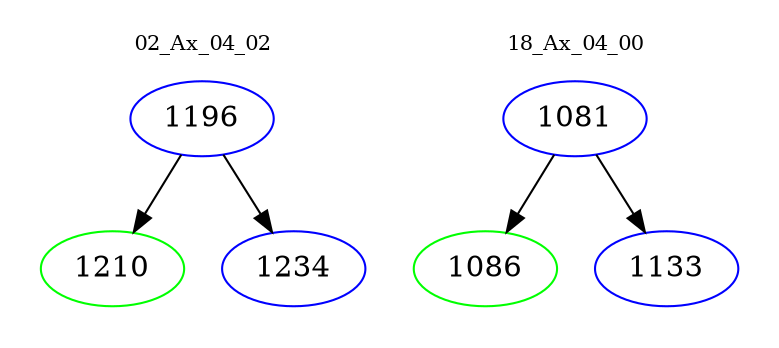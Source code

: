 digraph{
subgraph cluster_0 {
color = white
label = "02_Ax_04_02";
fontsize=10;
T0_1196 [label="1196", color="blue"]
T0_1196 -> T0_1210 [color="black"]
T0_1210 [label="1210", color="green"]
T0_1196 -> T0_1234 [color="black"]
T0_1234 [label="1234", color="blue"]
}
subgraph cluster_1 {
color = white
label = "18_Ax_04_00";
fontsize=10;
T1_1081 [label="1081", color="blue"]
T1_1081 -> T1_1086 [color="black"]
T1_1086 [label="1086", color="green"]
T1_1081 -> T1_1133 [color="black"]
T1_1133 [label="1133", color="blue"]
}
}
